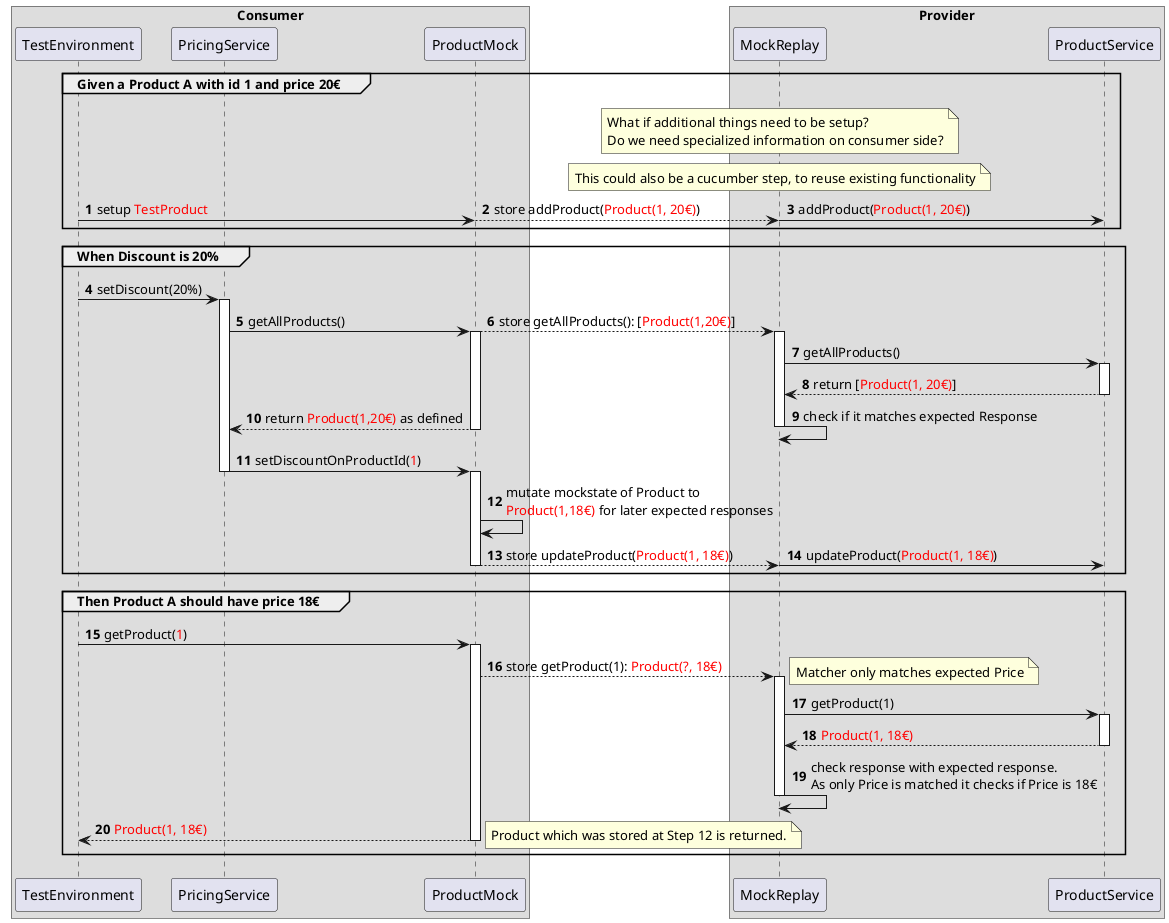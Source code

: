 @startuml
'https://plantuml.com/sequence-diagram
!pragma teoz true

autonumber
box Consumer
participant TestEnvironment as te
participant PricingService as pi
participant ProductMock as mc
end box


box Provider
participant MockReplay as mp
participant ProductService as po
end box

group Given a Product A with id 1 and price 20€
    note over mp: What if additional things need to be setup?\nDo we need specialized information on consumer side?
    note over mp: This could also be a cucumber step, to reuse existing functionality
    te -> mc: setup <font color=red>TestProduct</font>
    & mc --> mp: store addProduct(<font color=red>Product(1, 20€)</font>)
    & mp -> po: addProduct(<font color="red">Product(1, 20€)</font>)
end group

group When Discount is 20%
    te -> pi: setDiscount(20%)
    activate pi
    pi -> mc: getAllProducts()
    activate mc

        & mc --> mp: store getAllProducts(): [<font color=red>Product(1,20€)</font>]
        activate mp
            mp -> po: getAllProducts()
            activate po
            mp <-- po: return [<font color=red>Product(1, 20€)</font>]
            deactivate po
        mp -> mp: check if it matches expected Response
        deactivate mp

    & mc --> pi: return <font color=red>Product(1,20€)</font> as defined
    deactivate mc

    pi -> mc: setDiscountOnProductId(<font color=red>1</font>)
    deactivate pi
    activate mc
    mc -> mc: mutate mockstate of Product to \n<font color=red>Product(1,18€)</font> for later expected responses
    mc --> mp: store updateProduct(<font color=red>Product(1, 18€)</font>)
    deactivate mc
    & mp -> po: updateProduct(<font color=red>Product(1, 18€)</font>)

end group

group Then Product A should have price 18€
    te -> mc: getProduct(<font color=red>1</font>)
    activate mc

        mc --> mp: store getProduct(1): <font color=red>Product(?, 18€)</font>
        note right: Matcher only matches expected Price
        activate mp
            mp -> po: getProduct(1)
            activate po
            po --> mp: <font color=red>Product(1, 18€)</font>
            deactivate po
        mp -> mp: check response with expected response.\nAs only Price is matched it checks if Price is 18€
        deactivate mp

    mc --> te: <font color=red>Product(1, 18€)</font>
    note right: Product which was stored at Step 12 is returned.
    deactivate mc



@enduml